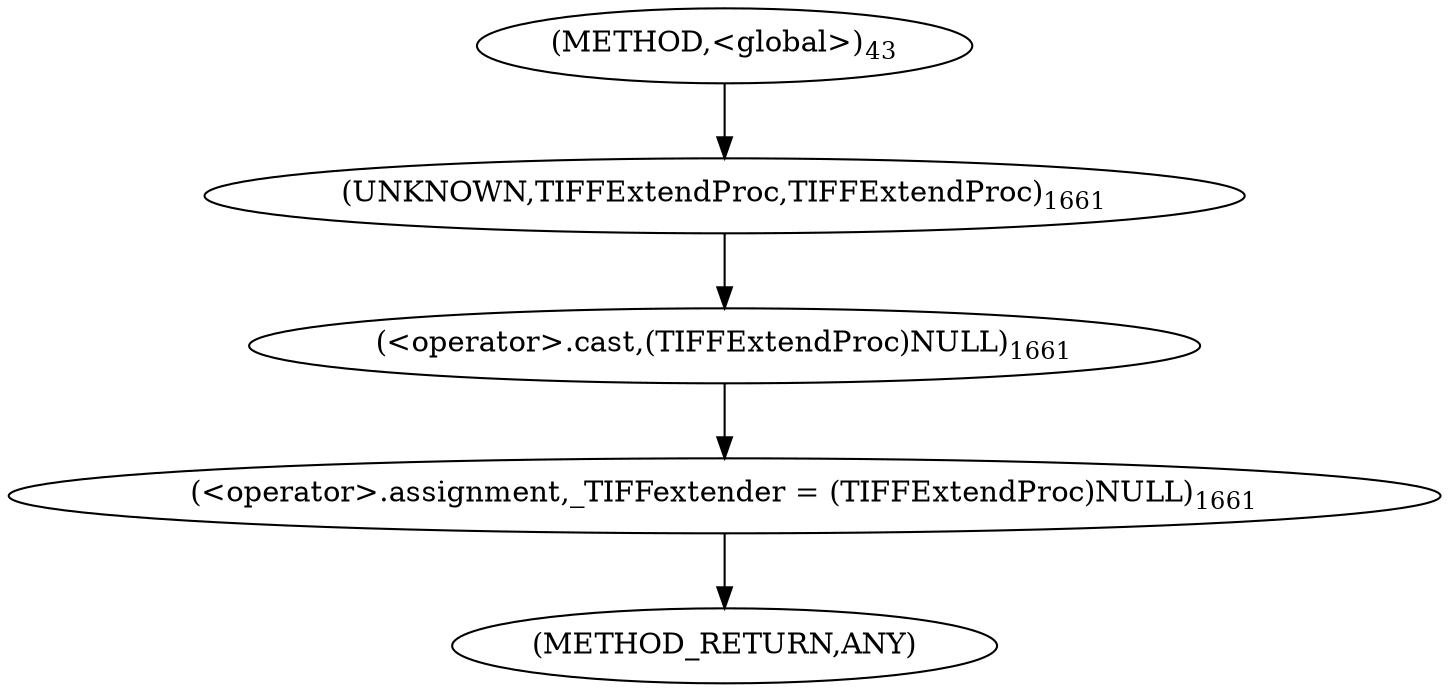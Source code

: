 digraph "&lt;global&gt;" {  
"43602" [label = <(&lt;operator&gt;.assignment,_TIFFextender = (TIFFExtendProc)NULL)<SUB>1661</SUB>> ]
"43604" [label = <(&lt;operator&gt;.cast,(TIFFExtendProc)NULL)<SUB>1661</SUB>> ]
"43605" [label = <(UNKNOWN,TIFFExtendProc,TIFFExtendProc)<SUB>1661</SUB>> ]
"39646" [label = <(METHOD,&lt;global&gt;)<SUB>43</SUB>> ]
"45141" [label = <(METHOD_RETURN,ANY)> ]
  "43602" -> "45141" 
  "43604" -> "43602" 
  "43605" -> "43604" 
  "39646" -> "43605" 
}
